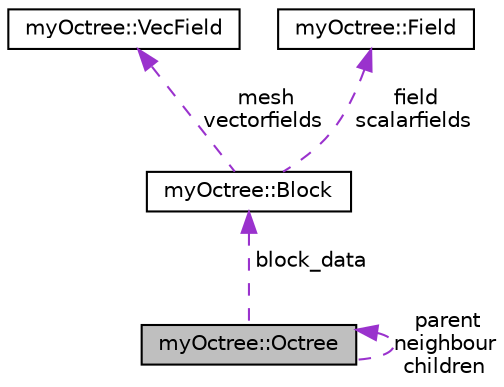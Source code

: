 digraph "myOctree::Octree"
{
 // INTERACTIVE_SVG=YES
  edge [fontname="Helvetica",fontsize="10",labelfontname="Helvetica",labelfontsize="10"];
  node [fontname="Helvetica",fontsize="10",shape=record];
  Node1 [label="myOctree::Octree",height=0.2,width=0.4,color="black", fillcolor="grey75", style="filled", fontcolor="black"];
  Node2 -> Node1 [dir="back",color="darkorchid3",fontsize="10",style="dashed",label=" block_data" ,fontname="Helvetica"];
  Node2 [label="myOctree::Block",height=0.2,width=0.4,color="black", fillcolor="white", style="filled",URL="$classmy_octree_1_1_block.html",tooltip="This class is a generic data block of a octree node in the block-based AMR mesh. "];
  Node3 -> Node2 [dir="back",color="darkorchid3",fontsize="10",style="dashed",label=" mesh\nvectorfields" ,fontname="Helvetica"];
  Node3 [label="myOctree::VecField",height=0.2,width=0.4,color="black", fillcolor="white", style="filled",URL="$classmy_octree_1_1_vec_field.html",tooltip="Template class for any vector field variable in the domain. "];
  Node4 -> Node2 [dir="back",color="darkorchid3",fontsize="10",style="dashed",label=" field\nscalarfields" ,fontname="Helvetica"];
  Node4 [label="myOctree::Field",height=0.2,width=0.4,color="black", fillcolor="white", style="filled",URL="$classmy_octree_1_1_field.html",tooltip="Template class for any scalar field variable in the domain. "];
  Node1 -> Node1 [dir="back",color="darkorchid3",fontsize="10",style="dashed",label=" parent\nneighbour\nchildren" ,fontname="Helvetica"];
}
